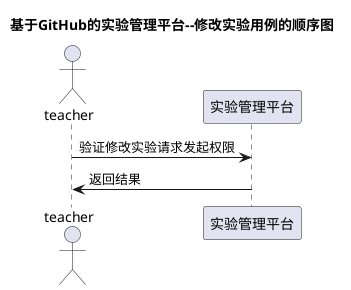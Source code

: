 @startuml

title 基于GitHub的实验管理平台--修改实验用例的顺序图

actor teacher

teacher -> 实验管理平台:验证修改实验请求发起权限

实验管理平台->teacher:返回结果



@enduml
